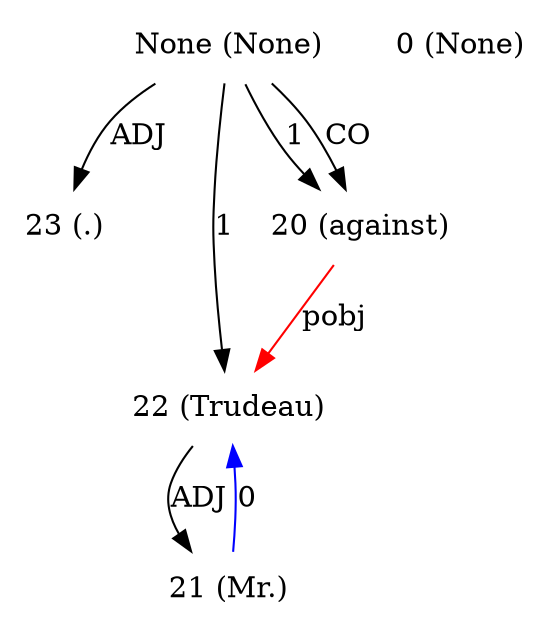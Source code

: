 digraph G{
edge [dir=forward]
node [shape=plaintext]

None [label="None (None)"]
None -> 23 [label="ADJ"]
None [label="None (None)"]
None -> 22 [label="1"]
None [label="None (None)"]
None -> 20 [label="1"]
None [label="None (None)"]
None -> 20 [label="CO"]
0 [label="0 (None)"]
20 [label="20 (against)"]
21 [label="21 (Mr.)"]
21 -> 22 [label="0", color="blue"]
22 [label="22 (Trudeau)"]
20 -> 22 [label="pobj", color="red"]
22 -> 21 [label="ADJ"]
23 [label="23 (.)"]
}
